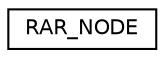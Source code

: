 digraph "Graphical Class Hierarchy"
{
 // LATEX_PDF_SIZE
  edge [fontname="Helvetica",fontsize="10",labelfontname="Helvetica",labelfontsize="10"];
  node [fontname="Helvetica",fontsize="10",shape=record];
  rankdir="LR";
  Node0 [label="RAR_NODE",height=0.2,width=0.4,color="black", fillcolor="white", style="filled",URL="$structRAR__NODE.html",tooltip=" "];
}
